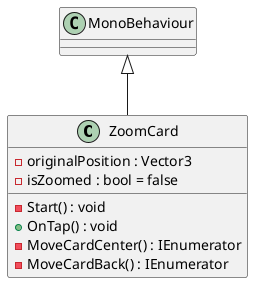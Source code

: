 @startuml
class ZoomCard {
    - originalPosition : Vector3
    - isZoomed : bool = false
    - Start() : void
    + OnTap() : void
    - MoveCardCenter() : IEnumerator
    - MoveCardBack() : IEnumerator
}
MonoBehaviour <|-- ZoomCard
@enduml
